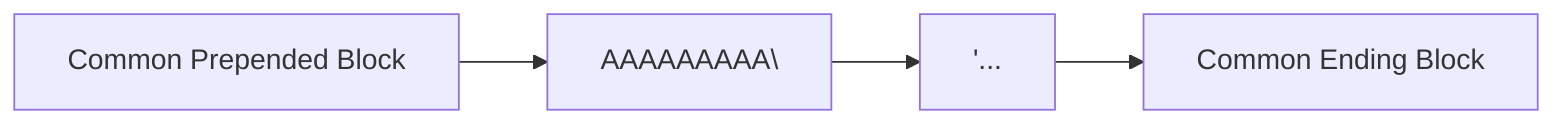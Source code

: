 graph LR
    A[Common Prepended Block]
    B["AAAAAAAAA\"]
    C['...]
    D[Common Ending Block]
    A --> B
    B --> C
    C --> D